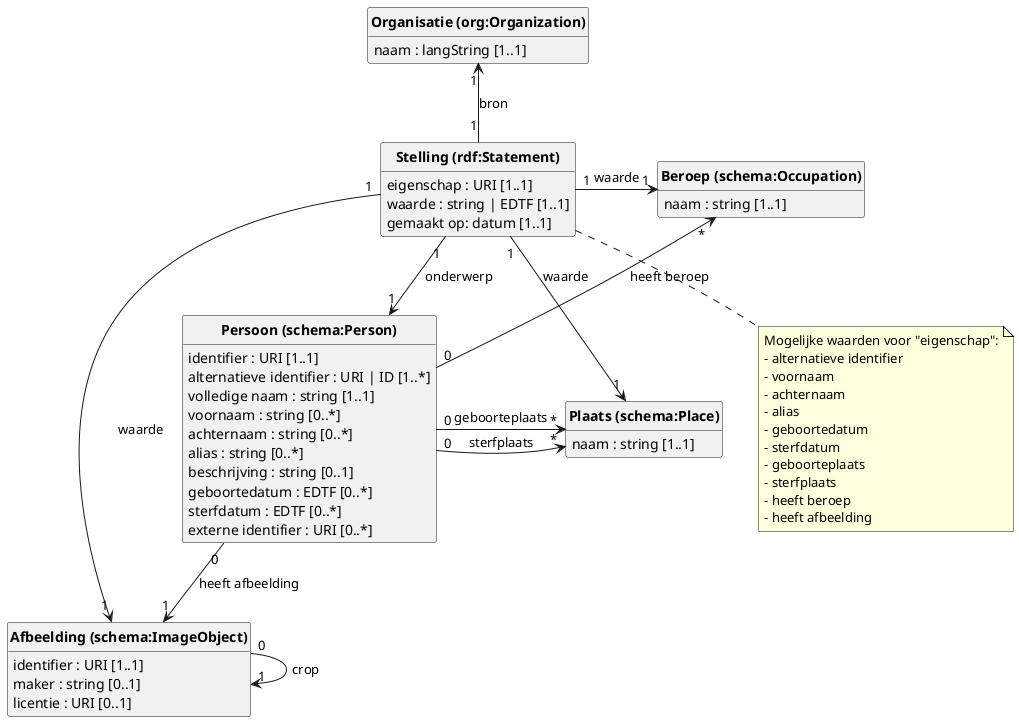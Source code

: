 @startuml
class "<b>Persoon (schema:Person)</b>" {
    identifier : URI [1..1]
    alternatieve identifier : URI | ID [1..*]
    volledige naam : string [1..1]
    voornaam : string [0..*]
    achternaam : string [0..*]
    alias : string [0..*]
    beschrijving : string [0..1]
    geboortedatum : EDTF [0..*]
    sterfdatum : EDTF [0..*]
    externe identifier : URI [0..*]
}

class "<b>Plaats (schema:Place)</b>" {
    naam : string [1..1]
}

class "<b>Beroep (schema:Occupation)</b>" {
    naam : string [1..1]
}

class "<b>Afbeelding (schema:ImageObject)</b>" {
    identifier : URI [1..1]
    maker : string [0..1]
    licentie : URI [0..1]  
}

"<b>Persoon (schema:Person)</b>" "0" -> "*" "<b>Plaats (schema:Place)</b>" : geboorteplaats
"<b>Persoon (schema:Person)</b>" "0" -> "*" "<b>Plaats (schema:Place)</b>" : sterfplaats
"<b>Beroep (schema:Occupation)</b>" "*" <-- "0" "<b>Persoon (schema:Person)</b>": heeft beroep
"<b>Persoon (schema:Person)</b>" "0" --> "1" "<b>Afbeelding (schema:ImageObject)</b>": heeft afbeelding
"<b>Afbeelding (schema:ImageObject)</b>" "0" --> "1" "<b>Afbeelding (schema:ImageObject)</b>": crop

class "<b>Organisatie (org:Organization)</b>" {
    naam : langString [1..1]
}

class "<b>Stelling (rdf:Statement)</b>"{
    eigenschap : URI [1..1]
    waarde : string | EDTF [1..1]
    gemaakt op: datum [1..1]
}
note bottom of "<b>Stelling (rdf:Statement)</b>"
    Mogelijke waarden voor "eigenschap":
    - alternatieve identifier
    - voornaam
    - achternaam
    - alias
    - geboortedatum
    - sterfdatum
    - geboorteplaats
    - sterfplaats
    - heeft beroep
    - heeft afbeelding
end note
 

"<b>Stelling (rdf:Statement)</b>" "1" -> "1" "<b>Persoon (schema:Person)</b>" : onderwerp
"<b>Stelling (rdf:Statement)</b>" "1" -> "1" "<b>Plaats (schema:Place)</b>" : waarde
"<b>Stelling (rdf:Statement)</b>" "1" -> "1" "<b>Beroep (schema:Occupation)</b>": waarde
"<b>Stelling (rdf:Statement)</b>" "1" -> "1" "<b>Afbeelding (schema:ImageObject)</b>": waarde
"<b>Stelling (rdf:Statement)</b>" "1" -u-> "1" "<b>Organisatie (org:Organization)</b>": bron

hide circle
hide methods
@enduml